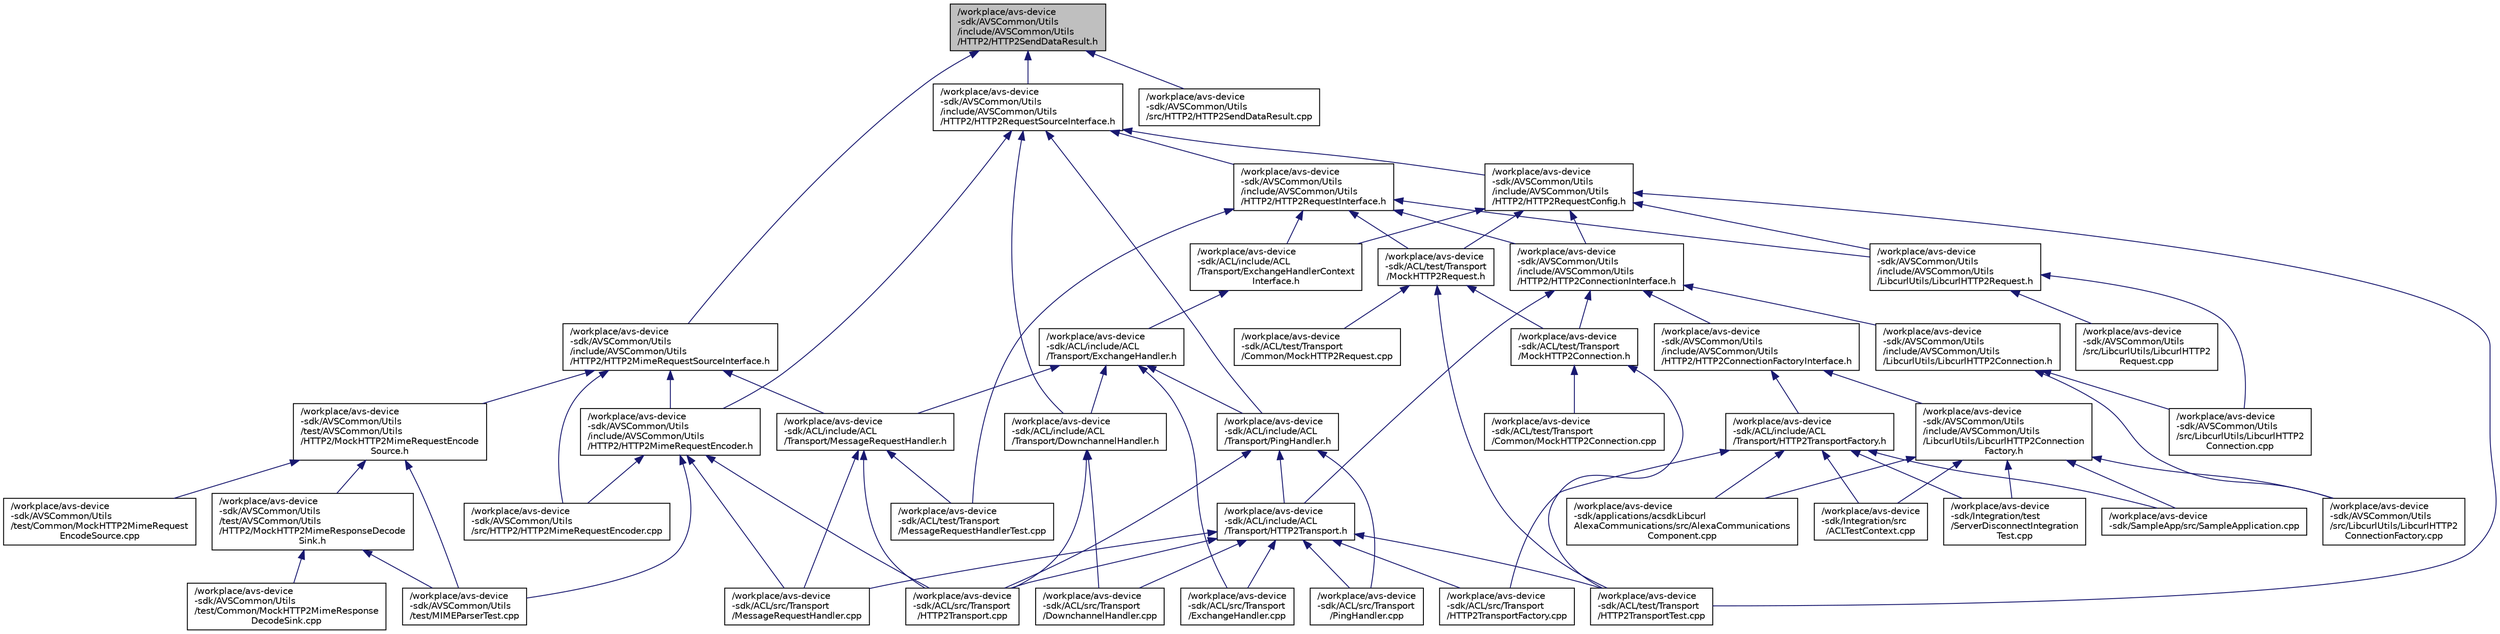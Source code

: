 digraph "/workplace/avs-device-sdk/AVSCommon/Utils/include/AVSCommon/Utils/HTTP2/HTTP2SendDataResult.h"
{
  edge [fontname="Helvetica",fontsize="10",labelfontname="Helvetica",labelfontsize="10"];
  node [fontname="Helvetica",fontsize="10",shape=record];
  Node4 [label="/workplace/avs-device\l-sdk/AVSCommon/Utils\l/include/AVSCommon/Utils\l/HTTP2/HTTP2SendDataResult.h",height=0.2,width=0.4,color="black", fillcolor="grey75", style="filled", fontcolor="black"];
  Node4 -> Node5 [dir="back",color="midnightblue",fontsize="10",style="solid",fontname="Helvetica"];
  Node5 [label="/workplace/avs-device\l-sdk/AVSCommon/Utils\l/include/AVSCommon/Utils\l/HTTP2/HTTP2MimeRequestSourceInterface.h",height=0.2,width=0.4,color="black", fillcolor="white", style="filled",URL="$_h_t_t_p2_mime_request_source_interface_8h.html"];
  Node5 -> Node6 [dir="back",color="midnightblue",fontsize="10",style="solid",fontname="Helvetica"];
  Node6 [label="/workplace/avs-device\l-sdk/ACL/include/ACL\l/Transport/MessageRequestHandler.h",height=0.2,width=0.4,color="black", fillcolor="white", style="filled",URL="$_message_request_handler_8h.html"];
  Node6 -> Node7 [dir="back",color="midnightblue",fontsize="10",style="solid",fontname="Helvetica"];
  Node7 [label="/workplace/avs-device\l-sdk/ACL/src/Transport\l/HTTP2Transport.cpp",height=0.2,width=0.4,color="black", fillcolor="white", style="filled",URL="$_h_t_t_p2_transport_8cpp.html"];
  Node6 -> Node8 [dir="back",color="midnightblue",fontsize="10",style="solid",fontname="Helvetica"];
  Node8 [label="/workplace/avs-device\l-sdk/ACL/src/Transport\l/MessageRequestHandler.cpp",height=0.2,width=0.4,color="black", fillcolor="white", style="filled",URL="$_message_request_handler_8cpp.html"];
  Node6 -> Node9 [dir="back",color="midnightblue",fontsize="10",style="solid",fontname="Helvetica"];
  Node9 [label="/workplace/avs-device\l-sdk/ACL/test/Transport\l/MessageRequestHandlerTest.cpp",height=0.2,width=0.4,color="black", fillcolor="white", style="filled",URL="$_message_request_handler_test_8cpp.html"];
  Node5 -> Node10 [dir="back",color="midnightblue",fontsize="10",style="solid",fontname="Helvetica"];
  Node10 [label="/workplace/avs-device\l-sdk/AVSCommon/Utils\l/include/AVSCommon/Utils\l/HTTP2/HTTP2MimeRequestEncoder.h",height=0.2,width=0.4,color="black", fillcolor="white", style="filled",URL="$_h_t_t_p2_mime_request_encoder_8h.html"];
  Node10 -> Node7 [dir="back",color="midnightblue",fontsize="10",style="solid",fontname="Helvetica"];
  Node10 -> Node8 [dir="back",color="midnightblue",fontsize="10",style="solid",fontname="Helvetica"];
  Node10 -> Node11 [dir="back",color="midnightblue",fontsize="10",style="solid",fontname="Helvetica"];
  Node11 [label="/workplace/avs-device\l-sdk/AVSCommon/Utils\l/src/HTTP2/HTTP2MimeRequestEncoder.cpp",height=0.2,width=0.4,color="black", fillcolor="white", style="filled",URL="$_h_t_t_p2_mime_request_encoder_8cpp.html"];
  Node10 -> Node12 [dir="back",color="midnightblue",fontsize="10",style="solid",fontname="Helvetica"];
  Node12 [label="/workplace/avs-device\l-sdk/AVSCommon/Utils\l/test/MIMEParserTest.cpp",height=0.2,width=0.4,color="black", fillcolor="white", style="filled",URL="$_m_i_m_e_parser_test_8cpp.html"];
  Node5 -> Node11 [dir="back",color="midnightblue",fontsize="10",style="solid",fontname="Helvetica"];
  Node5 -> Node13 [dir="back",color="midnightblue",fontsize="10",style="solid",fontname="Helvetica"];
  Node13 [label="/workplace/avs-device\l-sdk/AVSCommon/Utils\l/test/AVSCommon/Utils\l/HTTP2/MockHTTP2MimeRequestEncode\lSource.h",height=0.2,width=0.4,color="black", fillcolor="white", style="filled",URL="$_mock_h_t_t_p2_mime_request_encode_source_8h.html"];
  Node13 -> Node14 [dir="back",color="midnightblue",fontsize="10",style="solid",fontname="Helvetica"];
  Node14 [label="/workplace/avs-device\l-sdk/AVSCommon/Utils\l/test/AVSCommon/Utils\l/HTTP2/MockHTTP2MimeResponseDecode\lSink.h",height=0.2,width=0.4,color="black", fillcolor="white", style="filled",URL="$_mock_h_t_t_p2_mime_response_decode_sink_8h.html"];
  Node14 -> Node15 [dir="back",color="midnightblue",fontsize="10",style="solid",fontname="Helvetica"];
  Node15 [label="/workplace/avs-device\l-sdk/AVSCommon/Utils\l/test/Common/MockHTTP2MimeResponse\lDecodeSink.cpp",height=0.2,width=0.4,color="black", fillcolor="white", style="filled",URL="$_mock_h_t_t_p2_mime_response_decode_sink_8cpp.html"];
  Node14 -> Node12 [dir="back",color="midnightblue",fontsize="10",style="solid",fontname="Helvetica"];
  Node13 -> Node16 [dir="back",color="midnightblue",fontsize="10",style="solid",fontname="Helvetica"];
  Node16 [label="/workplace/avs-device\l-sdk/AVSCommon/Utils\l/test/Common/MockHTTP2MimeRequest\lEncodeSource.cpp",height=0.2,width=0.4,color="black", fillcolor="white", style="filled",URL="$_mock_h_t_t_p2_mime_request_encode_source_8cpp.html"];
  Node13 -> Node12 [dir="back",color="midnightblue",fontsize="10",style="solid",fontname="Helvetica"];
  Node4 -> Node17 [dir="back",color="midnightblue",fontsize="10",style="solid",fontname="Helvetica"];
  Node17 [label="/workplace/avs-device\l-sdk/AVSCommon/Utils\l/include/AVSCommon/Utils\l/HTTP2/HTTP2RequestSourceInterface.h",height=0.2,width=0.4,color="black", fillcolor="white", style="filled",URL="$_h_t_t_p2_request_source_interface_8h.html"];
  Node17 -> Node18 [dir="back",color="midnightblue",fontsize="10",style="solid",fontname="Helvetica"];
  Node18 [label="/workplace/avs-device\l-sdk/ACL/include/ACL\l/Transport/DownchannelHandler.h",height=0.2,width=0.4,color="black", fillcolor="white", style="filled",URL="$_downchannel_handler_8h.html"];
  Node18 -> Node19 [dir="back",color="midnightblue",fontsize="10",style="solid",fontname="Helvetica"];
  Node19 [label="/workplace/avs-device\l-sdk/ACL/src/Transport\l/DownchannelHandler.cpp",height=0.2,width=0.4,color="black", fillcolor="white", style="filled",URL="$_downchannel_handler_8cpp.html"];
  Node18 -> Node7 [dir="back",color="midnightblue",fontsize="10",style="solid",fontname="Helvetica"];
  Node17 -> Node20 [dir="back",color="midnightblue",fontsize="10",style="solid",fontname="Helvetica"];
  Node20 [label="/workplace/avs-device\l-sdk/ACL/include/ACL\l/Transport/PingHandler.h",height=0.2,width=0.4,color="black", fillcolor="white", style="filled",URL="$_ping_handler_8h.html"];
  Node20 -> Node21 [dir="back",color="midnightblue",fontsize="10",style="solid",fontname="Helvetica"];
  Node21 [label="/workplace/avs-device\l-sdk/ACL/include/ACL\l/Transport/HTTP2Transport.h",height=0.2,width=0.4,color="black", fillcolor="white", style="filled",URL="$_h_t_t_p2_transport_8h.html"];
  Node21 -> Node19 [dir="back",color="midnightblue",fontsize="10",style="solid",fontname="Helvetica"];
  Node21 -> Node22 [dir="back",color="midnightblue",fontsize="10",style="solid",fontname="Helvetica"];
  Node22 [label="/workplace/avs-device\l-sdk/ACL/src/Transport\l/ExchangeHandler.cpp",height=0.2,width=0.4,color="black", fillcolor="white", style="filled",URL="$_exchange_handler_8cpp.html"];
  Node21 -> Node7 [dir="back",color="midnightblue",fontsize="10",style="solid",fontname="Helvetica"];
  Node21 -> Node23 [dir="back",color="midnightblue",fontsize="10",style="solid",fontname="Helvetica"];
  Node23 [label="/workplace/avs-device\l-sdk/ACL/src/Transport\l/HTTP2TransportFactory.cpp",height=0.2,width=0.4,color="black", fillcolor="white", style="filled",URL="$_h_t_t_p2_transport_factory_8cpp.html"];
  Node21 -> Node8 [dir="back",color="midnightblue",fontsize="10",style="solid",fontname="Helvetica"];
  Node21 -> Node24 [dir="back",color="midnightblue",fontsize="10",style="solid",fontname="Helvetica"];
  Node24 [label="/workplace/avs-device\l-sdk/ACL/src/Transport\l/PingHandler.cpp",height=0.2,width=0.4,color="black", fillcolor="white", style="filled",URL="$_ping_handler_8cpp.html"];
  Node21 -> Node25 [dir="back",color="midnightblue",fontsize="10",style="solid",fontname="Helvetica"];
  Node25 [label="/workplace/avs-device\l-sdk/ACL/test/Transport\l/HTTP2TransportTest.cpp",height=0.2,width=0.4,color="black", fillcolor="white", style="filled",URL="$_h_t_t_p2_transport_test_8cpp.html"];
  Node20 -> Node7 [dir="back",color="midnightblue",fontsize="10",style="solid",fontname="Helvetica"];
  Node20 -> Node24 [dir="back",color="midnightblue",fontsize="10",style="solid",fontname="Helvetica"];
  Node17 -> Node10 [dir="back",color="midnightblue",fontsize="10",style="solid",fontname="Helvetica"];
  Node17 -> Node26 [dir="back",color="midnightblue",fontsize="10",style="solid",fontname="Helvetica"];
  Node26 [label="/workplace/avs-device\l-sdk/AVSCommon/Utils\l/include/AVSCommon/Utils\l/HTTP2/HTTP2RequestConfig.h",height=0.2,width=0.4,color="black", fillcolor="white", style="filled",URL="$_h_t_t_p2_request_config_8h.html"];
  Node26 -> Node27 [dir="back",color="midnightblue",fontsize="10",style="solid",fontname="Helvetica"];
  Node27 [label="/workplace/avs-device\l-sdk/ACL/include/ACL\l/Transport/ExchangeHandlerContext\lInterface.h",height=0.2,width=0.4,color="black", fillcolor="white", style="filled",URL="$_exchange_handler_context_interface_8h.html"];
  Node27 -> Node28 [dir="back",color="midnightblue",fontsize="10",style="solid",fontname="Helvetica"];
  Node28 [label="/workplace/avs-device\l-sdk/ACL/include/ACL\l/Transport/ExchangeHandler.h",height=0.2,width=0.4,color="black", fillcolor="white", style="filled",URL="$_exchange_handler_8h.html"];
  Node28 -> Node18 [dir="back",color="midnightblue",fontsize="10",style="solid",fontname="Helvetica"];
  Node28 -> Node6 [dir="back",color="midnightblue",fontsize="10",style="solid",fontname="Helvetica"];
  Node28 -> Node20 [dir="back",color="midnightblue",fontsize="10",style="solid",fontname="Helvetica"];
  Node28 -> Node22 [dir="back",color="midnightblue",fontsize="10",style="solid",fontname="Helvetica"];
  Node26 -> Node25 [dir="back",color="midnightblue",fontsize="10",style="solid",fontname="Helvetica"];
  Node26 -> Node29 [dir="back",color="midnightblue",fontsize="10",style="solid",fontname="Helvetica"];
  Node29 [label="/workplace/avs-device\l-sdk/ACL/test/Transport\l/MockHTTP2Request.h",height=0.2,width=0.4,color="black", fillcolor="white", style="filled",URL="$_mock_h_t_t_p2_request_8h.html"];
  Node29 -> Node30 [dir="back",color="midnightblue",fontsize="10",style="solid",fontname="Helvetica"];
  Node30 [label="/workplace/avs-device\l-sdk/ACL/test/Transport\l/Common/MockHTTP2Request.cpp",height=0.2,width=0.4,color="black", fillcolor="white", style="filled",URL="$_mock_h_t_t_p2_request_8cpp.html"];
  Node29 -> Node31 [dir="back",color="midnightblue",fontsize="10",style="solid",fontname="Helvetica"];
  Node31 [label="/workplace/avs-device\l-sdk/ACL/test/Transport\l/MockHTTP2Connection.h",height=0.2,width=0.4,color="black", fillcolor="white", style="filled",URL="$_mock_h_t_t_p2_connection_8h.html"];
  Node31 -> Node32 [dir="back",color="midnightblue",fontsize="10",style="solid",fontname="Helvetica"];
  Node32 [label="/workplace/avs-device\l-sdk/ACL/test/Transport\l/Common/MockHTTP2Connection.cpp",height=0.2,width=0.4,color="black", fillcolor="white", style="filled",URL="$_mock_h_t_t_p2_connection_8cpp.html"];
  Node31 -> Node25 [dir="back",color="midnightblue",fontsize="10",style="solid",fontname="Helvetica"];
  Node29 -> Node25 [dir="back",color="midnightblue",fontsize="10",style="solid",fontname="Helvetica"];
  Node26 -> Node33 [dir="back",color="midnightblue",fontsize="10",style="solid",fontname="Helvetica"];
  Node33 [label="/workplace/avs-device\l-sdk/AVSCommon/Utils\l/include/AVSCommon/Utils\l/HTTP2/HTTP2ConnectionInterface.h",height=0.2,width=0.4,color="black", fillcolor="white", style="filled",URL="$_h_t_t_p2_connection_interface_8h.html"];
  Node33 -> Node21 [dir="back",color="midnightblue",fontsize="10",style="solid",fontname="Helvetica"];
  Node33 -> Node31 [dir="back",color="midnightblue",fontsize="10",style="solid",fontname="Helvetica"];
  Node33 -> Node34 [dir="back",color="midnightblue",fontsize="10",style="solid",fontname="Helvetica"];
  Node34 [label="/workplace/avs-device\l-sdk/AVSCommon/Utils\l/include/AVSCommon/Utils\l/HTTP2/HTTP2ConnectionFactoryInterface.h",height=0.2,width=0.4,color="black", fillcolor="white", style="filled",URL="$_h_t_t_p2_connection_factory_interface_8h.html"];
  Node34 -> Node35 [dir="back",color="midnightblue",fontsize="10",style="solid",fontname="Helvetica"];
  Node35 [label="/workplace/avs-device\l-sdk/ACL/include/ACL\l/Transport/HTTP2TransportFactory.h",height=0.2,width=0.4,color="black", fillcolor="white", style="filled",URL="$_h_t_t_p2_transport_factory_8h.html"];
  Node35 -> Node23 [dir="back",color="midnightblue",fontsize="10",style="solid",fontname="Helvetica"];
  Node35 -> Node36 [dir="back",color="midnightblue",fontsize="10",style="solid",fontname="Helvetica"];
  Node36 [label="/workplace/avs-device\l-sdk/applications/acsdkLibcurl\lAlexaCommunications/src/AlexaCommunications\lComponent.cpp",height=0.2,width=0.4,color="black", fillcolor="white", style="filled",URL="$_alexa_communications_component_8cpp.html"];
  Node35 -> Node37 [dir="back",color="midnightblue",fontsize="10",style="solid",fontname="Helvetica"];
  Node37 [label="/workplace/avs-device\l-sdk/Integration/src\l/ACLTestContext.cpp",height=0.2,width=0.4,color="black", fillcolor="white", style="filled",URL="$_a_c_l_test_context_8cpp.html"];
  Node35 -> Node38 [dir="back",color="midnightblue",fontsize="10",style="solid",fontname="Helvetica"];
  Node38 [label="/workplace/avs-device\l-sdk/Integration/test\l/ServerDisconnectIntegration\lTest.cpp",height=0.2,width=0.4,color="black", fillcolor="white", style="filled",URL="$_server_disconnect_integration_test_8cpp.html"];
  Node35 -> Node39 [dir="back",color="midnightblue",fontsize="10",style="solid",fontname="Helvetica"];
  Node39 [label="/workplace/avs-device\l-sdk/SampleApp/src/SampleApplication.cpp",height=0.2,width=0.4,color="black", fillcolor="white", style="filled",URL="$_sample_application_8cpp.html"];
  Node34 -> Node40 [dir="back",color="midnightblue",fontsize="10",style="solid",fontname="Helvetica"];
  Node40 [label="/workplace/avs-device\l-sdk/AVSCommon/Utils\l/include/AVSCommon/Utils\l/LibcurlUtils/LibcurlHTTP2Connection\lFactory.h",height=0.2,width=0.4,color="black", fillcolor="white", style="filled",URL="$_libcurl_h_t_t_p2_connection_factory_8h.html"];
  Node40 -> Node36 [dir="back",color="midnightblue",fontsize="10",style="solid",fontname="Helvetica"];
  Node40 -> Node41 [dir="back",color="midnightblue",fontsize="10",style="solid",fontname="Helvetica"];
  Node41 [label="/workplace/avs-device\l-sdk/AVSCommon/Utils\l/src/LibcurlUtils/LibcurlHTTP2\lConnectionFactory.cpp",height=0.2,width=0.4,color="black", fillcolor="white", style="filled",URL="$_libcurl_h_t_t_p2_connection_factory_8cpp.html"];
  Node40 -> Node37 [dir="back",color="midnightblue",fontsize="10",style="solid",fontname="Helvetica"];
  Node40 -> Node38 [dir="back",color="midnightblue",fontsize="10",style="solid",fontname="Helvetica"];
  Node40 -> Node39 [dir="back",color="midnightblue",fontsize="10",style="solid",fontname="Helvetica"];
  Node33 -> Node42 [dir="back",color="midnightblue",fontsize="10",style="solid",fontname="Helvetica"];
  Node42 [label="/workplace/avs-device\l-sdk/AVSCommon/Utils\l/include/AVSCommon/Utils\l/LibcurlUtils/LibcurlHTTP2Connection.h",height=0.2,width=0.4,color="black", fillcolor="white", style="filled",URL="$_libcurl_h_t_t_p2_connection_8h.html"];
  Node42 -> Node43 [dir="back",color="midnightblue",fontsize="10",style="solid",fontname="Helvetica"];
  Node43 [label="/workplace/avs-device\l-sdk/AVSCommon/Utils\l/src/LibcurlUtils/LibcurlHTTP2\lConnection.cpp",height=0.2,width=0.4,color="black", fillcolor="white", style="filled",URL="$_libcurl_h_t_t_p2_connection_8cpp.html"];
  Node42 -> Node41 [dir="back",color="midnightblue",fontsize="10",style="solid",fontname="Helvetica"];
  Node26 -> Node44 [dir="back",color="midnightblue",fontsize="10",style="solid",fontname="Helvetica"];
  Node44 [label="/workplace/avs-device\l-sdk/AVSCommon/Utils\l/include/AVSCommon/Utils\l/LibcurlUtils/LibcurlHTTP2Request.h",height=0.2,width=0.4,color="black", fillcolor="white", style="filled",URL="$_libcurl_h_t_t_p2_request_8h.html"];
  Node44 -> Node43 [dir="back",color="midnightblue",fontsize="10",style="solid",fontname="Helvetica"];
  Node44 -> Node45 [dir="back",color="midnightblue",fontsize="10",style="solid",fontname="Helvetica"];
  Node45 [label="/workplace/avs-device\l-sdk/AVSCommon/Utils\l/src/LibcurlUtils/LibcurlHTTP2\lRequest.cpp",height=0.2,width=0.4,color="black", fillcolor="white", style="filled",URL="$_libcurl_h_t_t_p2_request_8cpp.html"];
  Node17 -> Node46 [dir="back",color="midnightblue",fontsize="10",style="solid",fontname="Helvetica"];
  Node46 [label="/workplace/avs-device\l-sdk/AVSCommon/Utils\l/include/AVSCommon/Utils\l/HTTP2/HTTP2RequestInterface.h",height=0.2,width=0.4,color="black", fillcolor="white", style="filled",URL="$_h_t_t_p2_request_interface_8h.html"];
  Node46 -> Node27 [dir="back",color="midnightblue",fontsize="10",style="solid",fontname="Helvetica"];
  Node46 -> Node29 [dir="back",color="midnightblue",fontsize="10",style="solid",fontname="Helvetica"];
  Node46 -> Node9 [dir="back",color="midnightblue",fontsize="10",style="solid",fontname="Helvetica"];
  Node46 -> Node33 [dir="back",color="midnightblue",fontsize="10",style="solid",fontname="Helvetica"];
  Node46 -> Node44 [dir="back",color="midnightblue",fontsize="10",style="solid",fontname="Helvetica"];
  Node4 -> Node47 [dir="back",color="midnightblue",fontsize="10",style="solid",fontname="Helvetica"];
  Node47 [label="/workplace/avs-device\l-sdk/AVSCommon/Utils\l/src/HTTP2/HTTP2SendDataResult.cpp",height=0.2,width=0.4,color="black", fillcolor="white", style="filled",URL="$_h_t_t_p2_send_data_result_8cpp.html"];
}
